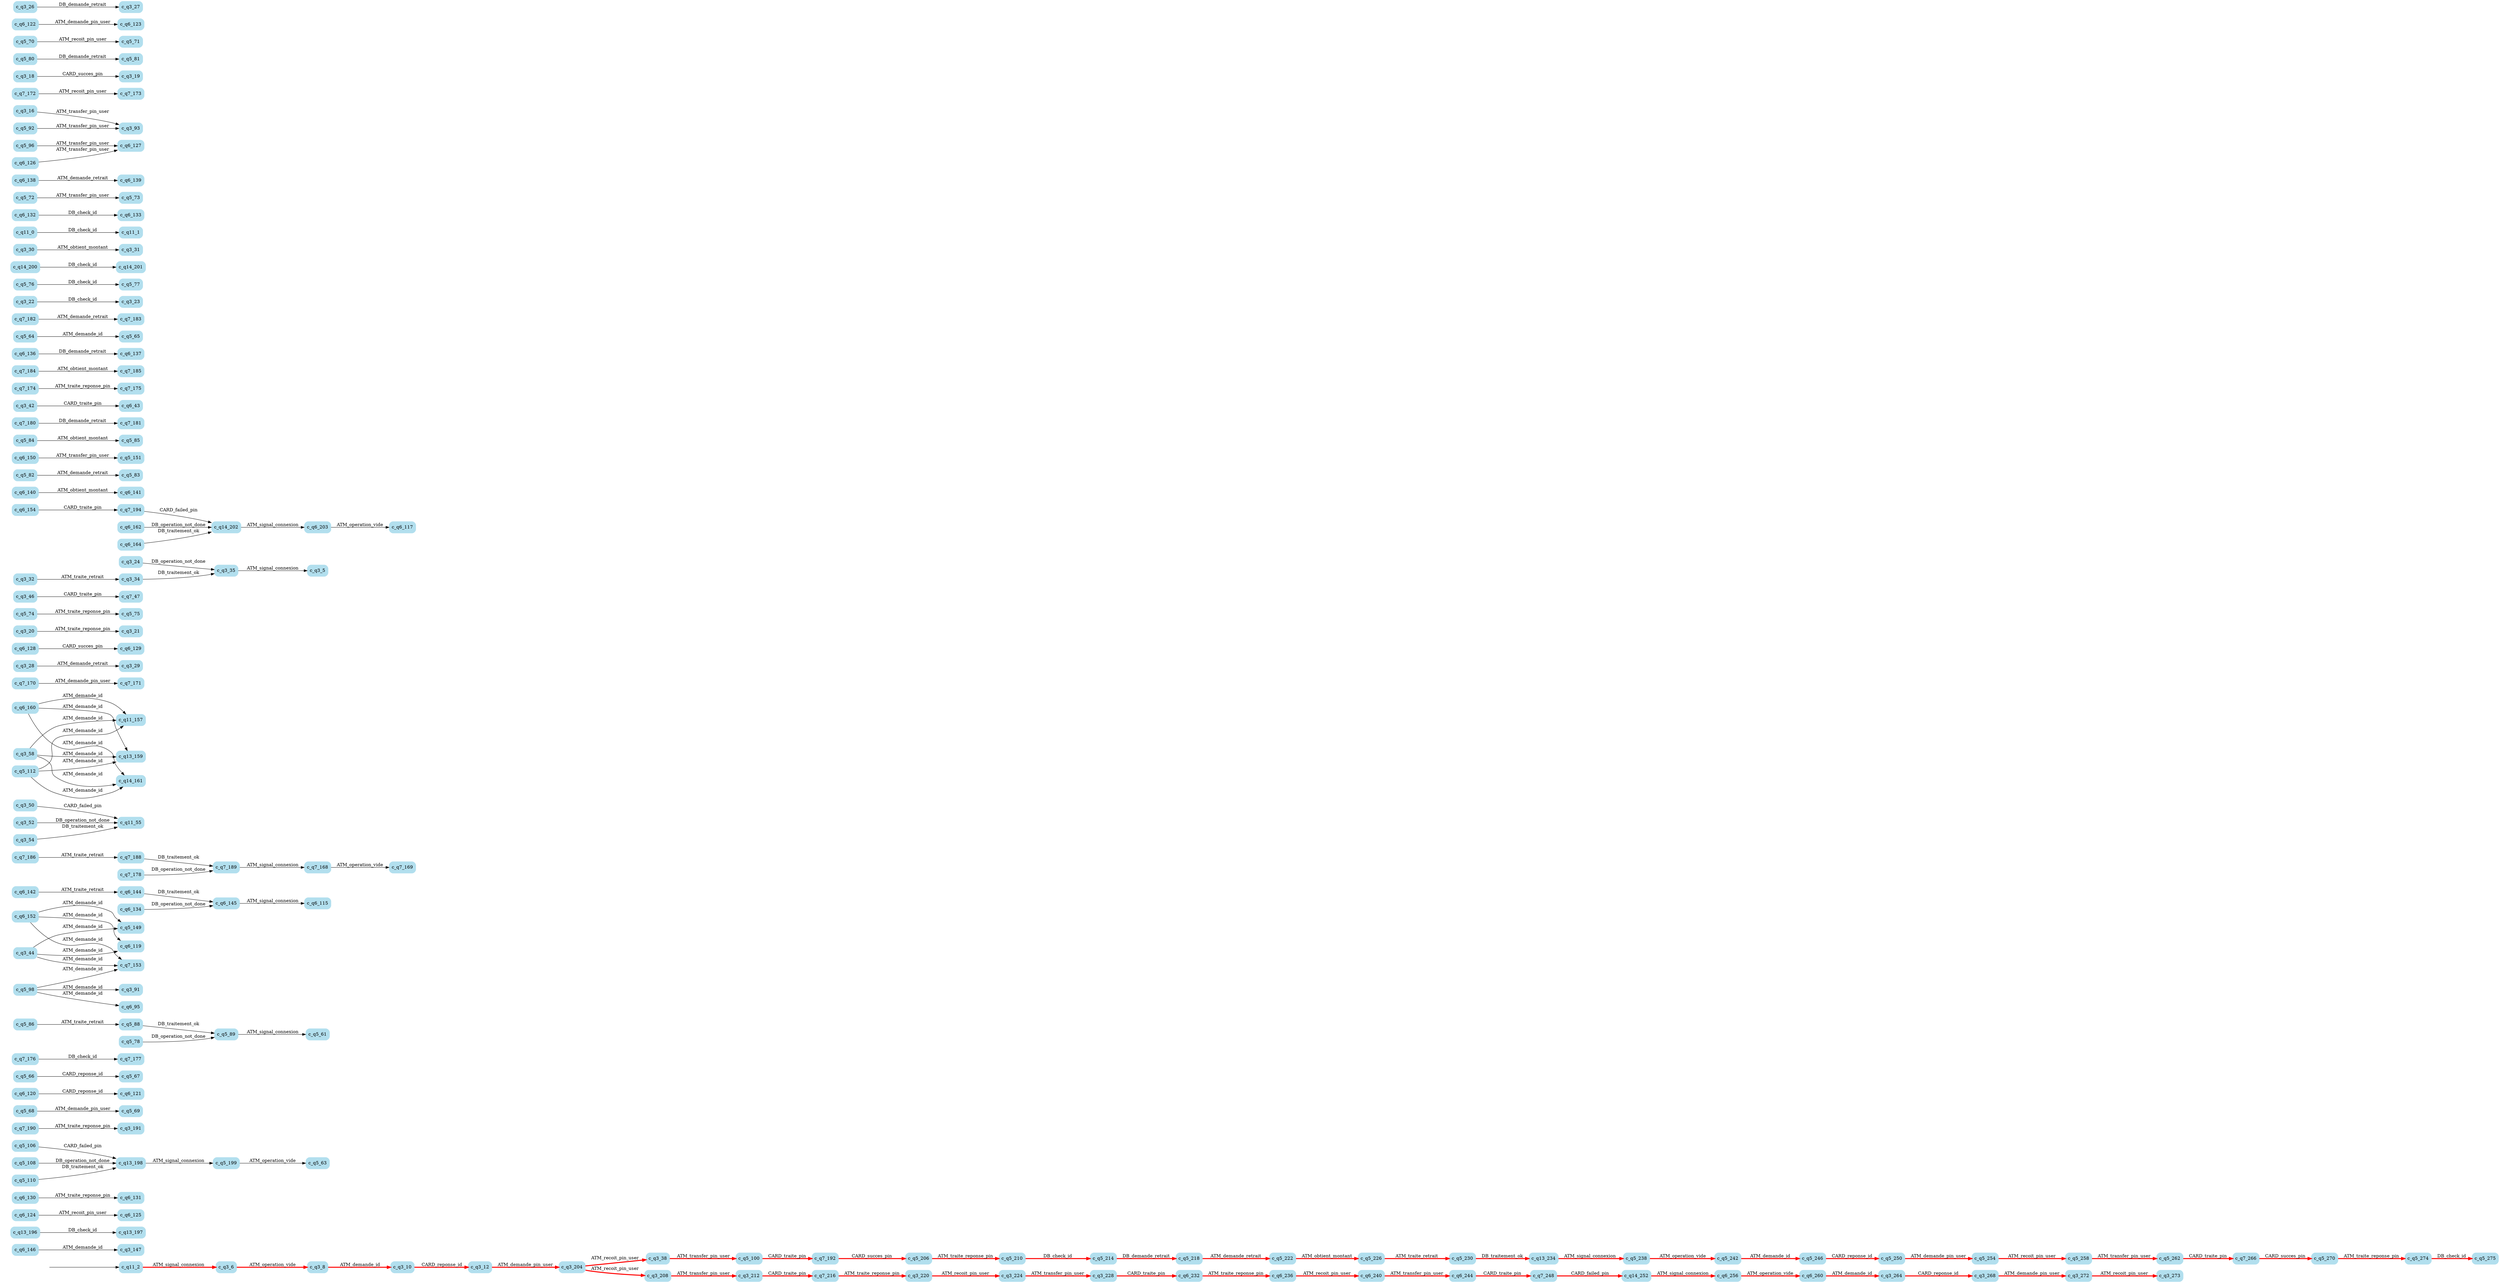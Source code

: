 digraph G {

	rankdir = LR;

	start_c_q11_2[style=invisible];

	node[shape=box, style="rounded, filled", color=lightblue2];

	c_q3_147[label="c_q3_147"];
	c_q13_197[label="c_q13_197"];
	c_q5_250[label="c_q5_250"];
	c_q6_125[label="c_q6_125"];
	c_q6_131[label="c_q6_131"];
	c_q5_270[label="c_q5_270"];
	c_q5_106[label="c_q5_106"];
	c_q7_190[label="c_q7_190"];
	c_q5_69[label="c_q5_69"];
	c_q6_121[label="c_q6_121"];
	c_q5_66[label="c_q5_66"];
	c_q7_176[label="c_q7_176"];
	c_q5_86[label="c_q5_86"];
	c_q6_119[label="c_q6_119"];
	c_q6_142[label="c_q6_142"];
	c_q5_258[label="c_q5_258"];
	c_q7_186[label="c_q7_186"];
	c_q3_50[label="c_q3_50"];
	c_q13_198[label="c_q13_198"];
	c_q3_191[label="c_q3_191"];
	c_q5_88[label="c_q5_88"];
	c_q11_157[label="c_q11_157"];
	c_q7_188[label="c_q7_188"];
	c_q6_115[label="c_q6_115"];
	c_q7_170[label="c_q7_170"];
	c_q3_28[label="c_q3_28"];
	c_q5_226[label="c_q5_226"];
	c_q6_128[label="c_q6_128"];
	c_q3_38[label="c_q3_38"];
	c_q3_21[label="c_q3_21"];
	c_q3_220[label="c_q3_220"];
	c_q5_74[label="c_q5_74"];
	c_q7_47[label="c_q7_47"];
	c_q14_252[label="c_q14_252"];
	c_q3_5[label="c_q3_5"];
	c_q5_206[label="c_q5_206"];
	c_q6_203[label="c_q6_203"];
	c_q6_141[label="c_q6_141"];
	c_q6_152[label="c_q6_152"];
	c_q3_44[label="c_q3_44"];
	c_q6_124[label="c_q6_124"];
	c_q6_256[label="c_q6_256"];
	c_q5_149[label="c_q5_149"];
	c_q5_83[label="c_q5_83"];
	c_q6_150[label="c_q6_150"];
	c_q6_244[label="c_q6_244"];
	c_q5_84[label="c_q5_84"];
	c_q7_194[label="c_q7_194"];
	c_q3_46[label="c_q3_46"];
	c_q5_89[label="c_q5_89"];
	c_q7_181[label="c_q7_181"];
	c_q3_228[label="c_q3_228"];
	c_q5_218[label="c_q5_218"];
	c_q5_63[label="c_q5_63"];
	c_q3_42[label="c_q3_42"];
	c_q3_268[label="c_q3_268"];
	c_q6_120[label="c_q6_120"];
	c_q3_212[label="c_q3_212"];
	c_q3_52[label="c_q3_52"];
	c_q7_175[label="c_q7_175"];
	c_q5_238[label="c_q5_238"];
	c_q3_10[label="c_q3_10"];
	c_q5_275[label="c_q5_275"];
	c_q14_161[label="c_q14_161"];
	c_q3_29[label="c_q3_29"];
	c_q3_35[label="c_q3_35"];
	c_q7_184[label="c_q7_184"];
	c_q6_137[label="c_q6_137"];
	c_q5_64[label="c_q5_64"];
	c_q7_182[label="c_q7_182"];
	c_q3_23[label="c_q3_23"];
	c_q5_76[label="c_q5_76"];
	c_q6_236[label="c_q6_236"];
	c_q14_200[label="c_q14_200"];
	c_q7_169[label="c_q7_169"];
	c_q3_31[label="c_q3_31"];
	c_q7_171[label="c_q7_171"];
	c_q11_0[label="c_q11_0"];
	c_q5_214[label="c_q5_214"];
	c_q3_273[label="c_q3_273"];
	c_q5_254[label="c_q5_254"];
	c_q6_132[label="c_q6_132"];
	c_q6_154[label="c_q6_154"];
	c_q3_272[label="c_q3_272"];
	c_q5_72[label="c_q5_72"];
	c_q6_134[label="c_q6_134"];
	c_q6_138[label="c_q6_138"];
	c_q3_58[label="c_q3_58"];
	c_q3_12[label="c_q3_12"];
	c_q3_24[label="c_q3_24"];
	c_q5_82[label="c_q5_82"];
	c_q6_162[label="c_q6_162"];
	c_q6_145[label="c_q6_145"];
	c_q6_127[label="c_q6_127"];
	c_q6_117[label="c_q6_117"];
	c_q3_6[label="c_q3_6"];
	c_q6_232[label="c_q6_232"];
	c_q3_16[label="c_q3_16"];
	c_q6_130[label="c_q6_130"];
	c_q7_153[label="c_q7_153"];
	c_q3_264[label="c_q3_264"];
	c_q5_96[label="c_q5_96"];
	c_q3_224[label="c_q3_224"];
	c_q6_240[label="c_q6_240"];
	c_q3_91[label="c_q3_91"];
	c_q7_173[label="c_q7_173"];
	c_q6_136[label="c_q6_136"];
	c_q6_260[label="c_q6_260"];
	c_q3_18[label="c_q3_18"];
	c_q7_168[label="c_q7_168"];
	c_q5_100[label="c_q5_100"];
	c_q5_81[label="c_q5_81"];
	c_q6_146[label="c_q6_146"];
	c_q3_204[label="c_q3_204"];
	c_q3_54[label="c_q3_54"];
	c_q13_196[label="c_q13_196"];
	c_q5_71[label="c_q5_71"];
	c_q6_160[label="c_q6_160"];
	c_q5_274[label="c_q5_274"];
	c_q5_112[label="c_q5_112"];
	c_q3_32[label="c_q3_32"];
	c_q13_234[label="c_q13_234"];
	c_q6_122[label="c_q6_122"];
	c_q3_34[label="c_q3_34"];
	c_q6_129[label="c_q6_129"];
	c_q5_73[label="c_q5_73"];
	c_q5_78[label="c_q5_78"];
	c_q5_242[label="c_q5_242"];
	c_q5_151[label="c_q5_151"];
	c_q6_140[label="c_q6_140"];
	c_q7_183[label="c_q7_183"];
	c_q3_19[label="c_q3_19"];
	c_q7_266[label="c_q7_266"];
	c_q6_126[label="c_q6_126"];
	c_q14_201[label="c_q14_201"];
	c_q3_22[label="c_q3_22"];
	c_q7_180[label="c_q7_180"];
	c_q5_108[label="c_q5_108"];
	c_q3_208[label="c_q3_208"];
	c_q3_26[label="c_q3_26"];
	c_q3_27[label="c_q3_27"];
	c_q6_123[label="c_q6_123"];
	c_q7_189[label="c_q7_189"];
	c_q6_164[label="c_q6_164"];
	c_q5_110[label="c_q5_110"];
	c_q7_174[label="c_q7_174"];
	c_q3_30[label="c_q3_30"];
	c_q5_67[label="c_q5_67"];
	c_q7_248[label="c_q7_248"];
	c_q7_192[label="c_q7_192"];
	c_q5_230[label="c_q5_230"];
	c_q6_133[label="c_q6_133"];
	c_q14_202[label="c_q14_202"];
	c_q5_77[label="c_q5_77"];
	c_q7_216[label="c_q7_216"];
	c_q7_185[label="c_q7_185"];
	c_q5_210[label="c_q5_210"];
	c_q5_61[label="c_q5_61"];
	c_q3_20[label="c_q3_20"];
	c_q7_177[label="c_q7_177"];
	c_q3_93[label="c_q3_93"];
	c_q3_8[label="c_q3_8"];
	c_q5_80[label="c_q5_80"];
	c_q6_95[label="c_q6_95"];
	c_q6_144[label="c_q6_144"];
	c_q5_246[label="c_q5_246"];
	c_q11_1[label="c_q11_1"];
	c_q11_55[label="c_q11_55"];
	c_q7_178[label="c_q7_178"];
	c_q5_75[label="c_q5_75"];
	c_q7_172[label="c_q7_172"];
	c_q6_43[label="c_q6_43"];
	c_q11_2[label="c_q11_2"];
	c_q5_222[label="c_q5_222"];
	c_q5_199[label="c_q5_199"];
	c_q5_68[label="c_q5_68"];
	c_q5_262[label="c_q5_262"];
	c_q5_98[label="c_q5_98"];
	c_q5_92[label="c_q5_92"];
	c_q5_65[label="c_q5_65"];
	c_q6_139[label="c_q6_139"];
	c_q5_70[label="c_q5_70"];
	c_q13_159[label="c_q13_159"];
	c_q5_85[label="c_q5_85"];

	start_c_q11_2 -> c_q11_2;
	c_q11_0 -> c_q11_1[label="DB_check_id"];
	c_q11_2 -> c_q3_6[label="ATM_signal_connexion", penwidth=3, color=red];
	c_q3_35 -> c_q3_5[label="ATM_signal_connexion"];
	c_q3_6 -> c_q3_8[label="ATM_operation_vide", penwidth=3, color=red];
	c_q3_8 -> c_q3_10[label="ATM_demande_id", penwidth=3, color=red];
	c_q3_10 -> c_q3_12[label="CARD_reponse_id", penwidth=3, color=red];
	c_q3_12 -> c_q3_204[label="ATM_demande_pin_user", penwidth=3, color=red];
	c_q3_204 -> c_q3_38[label="ATM_recoit_pin_user", penwidth=3, color=red];
	c_q3_16 -> c_q3_93[label="ATM_transfer_pin_user"];
	c_q3_18 -> c_q3_19[label="CARD_succes_pin"];
	c_q3_20 -> c_q3_21[label="ATM_traite_reponse_pin"];
	c_q3_22 -> c_q3_23[label="DB_check_id"];
	c_q3_24 -> c_q3_35[label="DB_operation_not_done"];
	c_q3_26 -> c_q3_27[label="DB_demande_retrait"];
	c_q3_28 -> c_q3_29[label="ATM_demande_retrait"];
	c_q3_30 -> c_q3_31[label="ATM_obtient_montant"];
	c_q3_32 -> c_q3_34[label="ATM_traite_retrait"];
	c_q3_34 -> c_q3_35[label="DB_traitement_ok"];
	c_q3_44 -> c_q5_149[label="ATM_demande_id"];
	c_q3_38 -> c_q5_100[label="ATM_transfer_pin_user", penwidth=3, color=red];
	c_q3_44 -> c_q6_119[label="ATM_demande_id"];
	c_q3_42 -> c_q6_43[label="CARD_traite_pin"];
	c_q3_44 -> c_q7_153[label="ATM_demande_id"];
	c_q3_46 -> c_q7_47[label="CARD_traite_pin"];
	c_q3_58 -> c_q11_157[label="ATM_demande_id"];
	c_q3_50 -> c_q11_55[label="CARD_failed_pin"];
	c_q3_52 -> c_q11_55[label="DB_operation_not_done"];
	c_q3_54 -> c_q11_55[label="DB_traitement_ok"];
	c_q3_58 -> c_q13_159[label="ATM_demande_id"];
	c_q3_58 -> c_q14_161[label="ATM_demande_id"];
	c_q5_89 -> c_q5_61[label="ATM_signal_connexion"];
	c_q5_199 -> c_q5_63[label="ATM_operation_vide"];
	c_q5_64 -> c_q5_65[label="ATM_demande_id"];
	c_q5_66 -> c_q5_67[label="CARD_reponse_id"];
	c_q5_68 -> c_q5_69[label="ATM_demande_pin_user"];
	c_q5_70 -> c_q5_71[label="ATM_recoit_pin_user"];
	c_q5_72 -> c_q5_73[label="ATM_transfer_pin_user"];
	c_q5_74 -> c_q5_75[label="ATM_traite_reponse_pin"];
	c_q5_76 -> c_q5_77[label="DB_check_id"];
	c_q5_78 -> c_q5_89[label="DB_operation_not_done"];
	c_q5_80 -> c_q5_81[label="DB_demande_retrait"];
	c_q5_82 -> c_q5_83[label="ATM_demande_retrait"];
	c_q5_84 -> c_q5_85[label="ATM_obtient_montant"];
	c_q5_86 -> c_q5_88[label="ATM_traite_retrait"];
	c_q5_88 -> c_q5_89[label="DB_traitement_ok"];
	c_q5_98 -> c_q3_91[label="ATM_demande_id"];
	c_q5_92 -> c_q3_93[label="ATM_transfer_pin_user"];
	c_q5_98 -> c_q6_95[label="ATM_demande_id"];
	c_q5_96 -> c_q6_127[label="ATM_transfer_pin_user"];
	c_q5_98 -> c_q7_153[label="ATM_demande_id"];
	c_q5_100 -> c_q7_192[label="CARD_traite_pin", penwidth=3, color=red];
	c_q5_112 -> c_q11_157[label="ATM_demande_id"];
	c_q5_112 -> c_q13_159[label="ATM_demande_id"];
	c_q5_106 -> c_q13_198[label="CARD_failed_pin"];
	c_q5_108 -> c_q13_198[label="DB_operation_not_done"];
	c_q5_110 -> c_q13_198[label="DB_traitement_ok"];
	c_q5_112 -> c_q14_161[label="ATM_demande_id"];
	c_q6_145 -> c_q6_115[label="ATM_signal_connexion"];
	c_q6_203 -> c_q6_117[label="ATM_operation_vide"];
	c_q6_152 -> c_q6_119[label="ATM_demande_id"];
	c_q6_120 -> c_q6_121[label="CARD_reponse_id"];
	c_q6_122 -> c_q6_123[label="ATM_demande_pin_user"];
	c_q6_124 -> c_q6_125[label="ATM_recoit_pin_user"];
	c_q6_126 -> c_q6_127[label="ATM_transfer_pin_user"];
	c_q6_128 -> c_q6_129[label="CARD_succes_pin"];
	c_q6_130 -> c_q6_131[label="ATM_traite_reponse_pin"];
	c_q6_132 -> c_q6_133[label="DB_check_id"];
	c_q6_134 -> c_q6_145[label="DB_operation_not_done"];
	c_q6_136 -> c_q6_137[label="DB_demande_retrait"];
	c_q6_138 -> c_q6_139[label="ATM_demande_retrait"];
	c_q6_140 -> c_q6_141[label="ATM_obtient_montant"];
	c_q6_142 -> c_q6_144[label="ATM_traite_retrait"];
	c_q6_144 -> c_q6_145[label="DB_traitement_ok"];
	c_q6_146 -> c_q3_147[label="ATM_demande_id"];
	c_q6_152 -> c_q5_149[label="ATM_demande_id"];
	c_q6_150 -> c_q5_151[label="ATM_transfer_pin_user"];
	c_q6_152 -> c_q7_153[label="ATM_demande_id"];
	c_q6_154 -> c_q7_194[label="CARD_traite_pin"];
	c_q6_160 -> c_q11_157[label="ATM_demande_id"];
	c_q6_160 -> c_q13_159[label="ATM_demande_id"];
	c_q6_160 -> c_q14_161[label="ATM_demande_id"];
	c_q6_162 -> c_q14_202[label="DB_operation_not_done"];
	c_q6_164 -> c_q14_202[label="DB_traitement_ok"];
	c_q7_189 -> c_q7_168[label="ATM_signal_connexion"];
	c_q7_168 -> c_q7_169[label="ATM_operation_vide"];
	c_q7_170 -> c_q7_171[label="ATM_demande_pin_user"];
	c_q7_172 -> c_q7_173[label="ATM_recoit_pin_user"];
	c_q7_174 -> c_q7_175[label="ATM_traite_reponse_pin"];
	c_q7_176 -> c_q7_177[label="DB_check_id"];
	c_q7_178 -> c_q7_189[label="DB_operation_not_done"];
	c_q7_180 -> c_q7_181[label="DB_demande_retrait"];
	c_q7_182 -> c_q7_183[label="ATM_demande_retrait"];
	c_q7_184 -> c_q7_185[label="ATM_obtient_montant"];
	c_q7_186 -> c_q7_188[label="ATM_traite_retrait"];
	c_q7_188 -> c_q7_189[label="DB_traitement_ok"];
	c_q7_190 -> c_q3_191[label="ATM_traite_reponse_pin"];
	c_q7_192 -> c_q5_206[label="CARD_succes_pin", penwidth=3, color=red];
	c_q7_194 -> c_q14_202[label="CARD_failed_pin"];
	c_q13_196 -> c_q13_197[label="DB_check_id"];
	c_q13_198 -> c_q5_199[label="ATM_signal_connexion"];
	c_q14_200 -> c_q14_201[label="DB_check_id"];
	c_q14_202 -> c_q6_203[label="ATM_signal_connexion"];
	c_q3_204 -> c_q3_208[label="ATM_recoit_pin_user", penwidth=3, color=red];
	c_q5_206 -> c_q5_210[label="ATM_traite_reponse_pin", penwidth=3, color=red];
	c_q3_208 -> c_q3_212[label="ATM_transfer_pin_user", penwidth=3, color=red];
	c_q5_210 -> c_q5_214[label="DB_check_id", penwidth=3, color=red];
	c_q3_212 -> c_q7_216[label="CARD_traite_pin", penwidth=3, color=red];
	c_q5_214 -> c_q5_218[label="DB_demande_retrait", penwidth=3, color=red];
	c_q7_216 -> c_q3_220[label="ATM_traite_reponse_pin", penwidth=3, color=red];
	c_q5_218 -> c_q5_222[label="ATM_demande_retrait", penwidth=3, color=red];
	c_q3_220 -> c_q3_224[label="ATM_recoit_pin_user", penwidth=3, color=red];
	c_q5_222 -> c_q5_226[label="ATM_obtient_montant", penwidth=3, color=red];
	c_q3_224 -> c_q3_228[label="ATM_transfer_pin_user", penwidth=3, color=red];
	c_q5_226 -> c_q5_230[label="ATM_traite_retrait", penwidth=3, color=red];
	c_q3_228 -> c_q6_232[label="CARD_traite_pin", penwidth=3, color=red];
	c_q5_230 -> c_q13_234[label="DB_traitement_ok", penwidth=3, color=red];
	c_q6_232 -> c_q6_236[label="ATM_traite_reponse_pin", penwidth=3, color=red];
	c_q13_234 -> c_q5_238[label="ATM_signal_connexion", penwidth=3, color=red];
	c_q6_236 -> c_q6_240[label="ATM_recoit_pin_user", penwidth=3, color=red];
	c_q5_238 -> c_q5_242[label="ATM_operation_vide", penwidth=3, color=red];
	c_q6_240 -> c_q6_244[label="ATM_transfer_pin_user", penwidth=3, color=red];
	c_q5_242 -> c_q5_246[label="ATM_demande_id", penwidth=3, color=red];
	c_q6_244 -> c_q7_248[label="CARD_traite_pin", penwidth=3, color=red];
	c_q5_246 -> c_q5_250[label="CARD_reponse_id", penwidth=3, color=red];
	c_q7_248 -> c_q14_252[label="CARD_failed_pin", penwidth=3, color=red];
	c_q5_250 -> c_q5_254[label="ATM_demande_pin_user", penwidth=3, color=red];
	c_q14_252 -> c_q6_256[label="ATM_signal_connexion", penwidth=3, color=red];
	c_q5_254 -> c_q5_258[label="ATM_recoit_pin_user", penwidth=3, color=red];
	c_q6_256 -> c_q6_260[label="ATM_operation_vide", penwidth=3, color=red];
	c_q5_258 -> c_q5_262[label="ATM_transfer_pin_user", penwidth=3, color=red];
	c_q6_260 -> c_q3_264[label="ATM_demande_id", penwidth=3, color=red];
	c_q5_262 -> c_q7_266[label="CARD_traite_pin", penwidth=3, color=red];
	c_q3_264 -> c_q3_268[label="CARD_reponse_id", penwidth=3, color=red];
	c_q7_266 -> c_q5_270[label="CARD_succes_pin", penwidth=3, color=red];
	c_q3_268 -> c_q3_272[label="ATM_demande_pin_user", penwidth=3, color=red];
	c_q5_270 -> c_q5_274[label="ATM_traite_reponse_pin", penwidth=3, color=red];
	c_q3_272 -> c_q3_273[label="ATM_recoit_pin_user", penwidth=3, color=red];
	c_q5_274 -> c_q5_275[label="DB_check_id", penwidth=3, color=red];

}